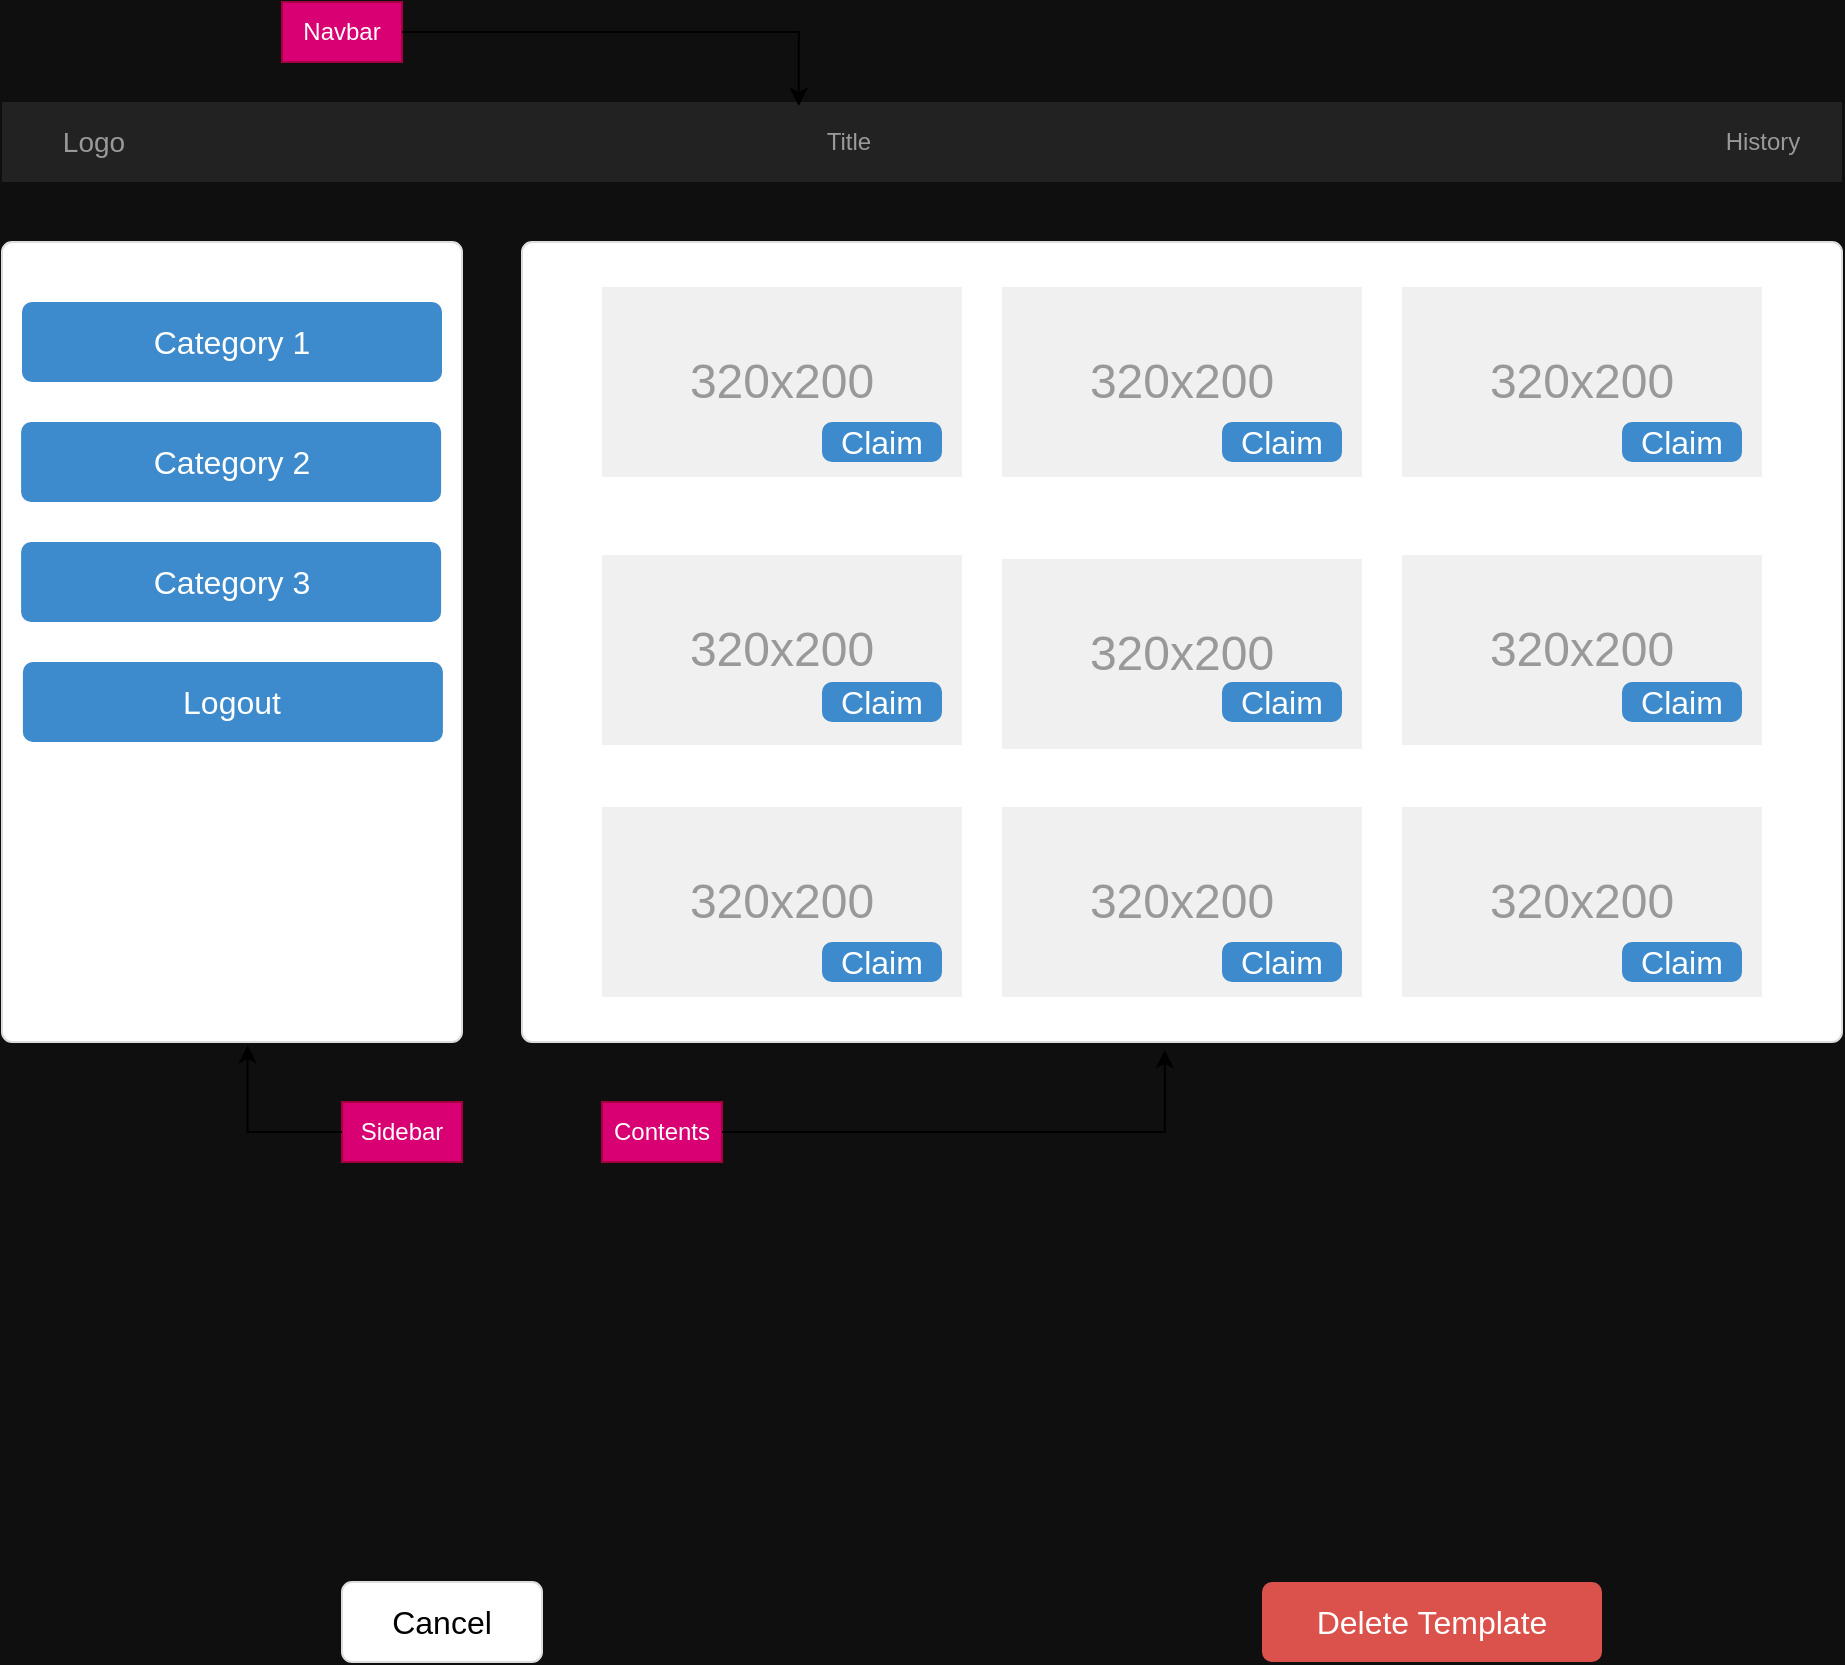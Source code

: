 <mxfile version="24.7.17">
  <diagram name="Page-1" id="c9db0220-8083-56f3-ca83-edcdcd058819">
    <mxGraphModel dx="1050" dy="621" grid="1" gridSize="10" guides="1" tooltips="1" connect="1" arrows="1" fold="1" page="1" pageScale="1.5" pageWidth="826" pageHeight="1169" background="#0F0F0F" math="0" shadow="0">
      <root>
        <mxCell id="0" style=";html=1;" />
        <mxCell id="1" style=";html=1;" parent="0" />
        <mxCell id="3d76a8aef4d5c911-1" value="" style="html=1;shadow=0;shape=mxgraph.bootstrap.rect;fillColor=#222222;strokeColor=none;whiteSpace=wrap;rounded=0;fontSize=12;fontColor=#000000;align=center;gradientColor=none;strokeWidth=15;" parent="1" vertex="1">
          <mxGeometry x="40" y="70" width="920" height="40" as="geometry" />
        </mxCell>
        <mxCell id="3d76a8aef4d5c911-2" value="Logo" style="html=1;shadow=0;dashed=0;fillColor=none;strokeColor=none;shape=mxgraph.bootstrap.rect;fontColor=#999999;fontSize=14;whiteSpace=wrap;" parent="3d76a8aef4d5c911-1" vertex="1">
          <mxGeometry width="92" height="40" as="geometry" />
        </mxCell>
        <mxCell id="3d76a8aef4d5c911-9" value="Title" style="html=1;shadow=0;dashed=0;fillColor=none;strokeColor=none;shape=mxgraph.bootstrap.rect;fontColor=#999999;whiteSpace=wrap;" parent="3d76a8aef4d5c911-1" vertex="1">
          <mxGeometry x="383.2" width="80.5" height="40" as="geometry" />
        </mxCell>
        <mxCell id="3d76a8aef4d5c911-10" value="History" style="html=1;shadow=0;dashed=0;fillColor=none;strokeColor=none;shape=mxgraph.bootstrap.rect;fontColor=#999999;whiteSpace=wrap;" parent="3d76a8aef4d5c911-1" vertex="1">
          <mxGeometry x="839.5" width="80.5" height="40" as="geometry" />
        </mxCell>
        <mxCell id="3d76a8aef4d5c911-11" value="" style="html=1;shadow=0;dashed=0;shape=mxgraph.bootstrap.rrect;rSize=5;strokeColor=#dddddd;rounded=0;fontSize=12;align=center;" parent="1" vertex="1">
          <mxGeometry x="300" y="140" width="660" height="400" as="geometry" />
        </mxCell>
        <mxCell id="3d76a8aef4d5c911-12" value="320x200" style="shape=rect;fontSize=24;fillColor=#f0f0f0;strokeColor=none;fontColor=#999999;whiteSpace=wrap;" parent="3d76a8aef4d5c911-11" vertex="1">
          <mxGeometry x="40" y="22.5" width="180" height="95" as="geometry" />
        </mxCell>
        <mxCell id="HZuMg7388bSTvIwO5-oE-13" value="320x200" style="shape=rect;fontSize=24;fillColor=#f0f0f0;strokeColor=none;fontColor=#999999;whiteSpace=wrap;" vertex="1" parent="3d76a8aef4d5c911-11">
          <mxGeometry x="240" y="22.5" width="180" height="95" as="geometry" />
        </mxCell>
        <mxCell id="HZuMg7388bSTvIwO5-oE-14" value="320x200" style="shape=rect;fontSize=24;fillColor=#f0f0f0;strokeColor=none;fontColor=#999999;whiteSpace=wrap;" vertex="1" parent="3d76a8aef4d5c911-11">
          <mxGeometry x="440" y="22.5" width="180" height="95" as="geometry" />
        </mxCell>
        <mxCell id="HZuMg7388bSTvIwO5-oE-15" value="320x200" style="shape=rect;fontSize=24;fillColor=#f0f0f0;strokeColor=none;fontColor=#999999;whiteSpace=wrap;" vertex="1" parent="3d76a8aef4d5c911-11">
          <mxGeometry x="40" y="156.5" width="180" height="95" as="geometry" />
        </mxCell>
        <mxCell id="HZuMg7388bSTvIwO5-oE-16" value="320x200" style="shape=rect;fontSize=24;fillColor=#f0f0f0;strokeColor=none;fontColor=#999999;whiteSpace=wrap;" vertex="1" parent="3d76a8aef4d5c911-11">
          <mxGeometry x="240" y="158.5" width="180" height="95" as="geometry" />
        </mxCell>
        <mxCell id="HZuMg7388bSTvIwO5-oE-17" value="320x200" style="shape=rect;fontSize=24;fillColor=#f0f0f0;strokeColor=none;fontColor=#999999;whiteSpace=wrap;" vertex="1" parent="3d76a8aef4d5c911-11">
          <mxGeometry x="440" y="156.5" width="180" height="95" as="geometry" />
        </mxCell>
        <mxCell id="HZuMg7388bSTvIwO5-oE-18" value="320x200" style="shape=rect;fontSize=24;fillColor=#f0f0f0;strokeColor=none;fontColor=#999999;whiteSpace=wrap;" vertex="1" parent="3d76a8aef4d5c911-11">
          <mxGeometry x="440" y="282.5" width="180" height="95" as="geometry" />
        </mxCell>
        <mxCell id="HZuMg7388bSTvIwO5-oE-19" value="320x200" style="shape=rect;fontSize=24;fillColor=#f0f0f0;strokeColor=none;fontColor=#999999;whiteSpace=wrap;" vertex="1" parent="3d76a8aef4d5c911-11">
          <mxGeometry x="240" y="282.5" width="180" height="95" as="geometry" />
        </mxCell>
        <mxCell id="HZuMg7388bSTvIwO5-oE-20" value="320x200" style="shape=rect;fontSize=24;fillColor=#f0f0f0;strokeColor=none;fontColor=#999999;whiteSpace=wrap;" vertex="1" parent="3d76a8aef4d5c911-11">
          <mxGeometry x="40" y="282.5" width="180" height="95" as="geometry" />
        </mxCell>
        <mxCell id="3d76a8aef4d5c911-51" value="Claim" style="html=1;shadow=0;dashed=0;shape=mxgraph.bootstrap.rrect;align=center;rSize=5;strokeColor=none;fillColor=#3D8BCD;fontColor=#ffffff;fontSize=16;whiteSpace=wrap;rounded=0;" parent="3d76a8aef4d5c911-11" vertex="1">
          <mxGeometry x="150" y="90" width="60" height="20" as="geometry" />
        </mxCell>
        <mxCell id="HZuMg7388bSTvIwO5-oE-21" value="Claim" style="html=1;shadow=0;dashed=0;shape=mxgraph.bootstrap.rrect;align=center;rSize=5;strokeColor=none;fillColor=#3D8BCD;fontColor=#ffffff;fontSize=16;whiteSpace=wrap;rounded=0;" vertex="1" parent="3d76a8aef4d5c911-11">
          <mxGeometry x="350" y="90" width="60" height="20" as="geometry" />
        </mxCell>
        <mxCell id="HZuMg7388bSTvIwO5-oE-22" value="Claim" style="html=1;shadow=0;dashed=0;shape=mxgraph.bootstrap.rrect;align=center;rSize=5;strokeColor=none;fillColor=#3D8BCD;fontColor=#ffffff;fontSize=16;whiteSpace=wrap;rounded=0;" vertex="1" parent="3d76a8aef4d5c911-11">
          <mxGeometry x="550" y="90" width="60" height="20" as="geometry" />
        </mxCell>
        <mxCell id="HZuMg7388bSTvIwO5-oE-23" value="Claim" style="html=1;shadow=0;dashed=0;shape=mxgraph.bootstrap.rrect;align=center;rSize=5;strokeColor=none;fillColor=#3D8BCD;fontColor=#ffffff;fontSize=16;whiteSpace=wrap;rounded=0;" vertex="1" parent="3d76a8aef4d5c911-11">
          <mxGeometry x="150" y="220" width="60" height="20" as="geometry" />
        </mxCell>
        <mxCell id="HZuMg7388bSTvIwO5-oE-24" value="Claim" style="html=1;shadow=0;dashed=0;shape=mxgraph.bootstrap.rrect;align=center;rSize=5;strokeColor=none;fillColor=#3D8BCD;fontColor=#ffffff;fontSize=16;whiteSpace=wrap;rounded=0;" vertex="1" parent="3d76a8aef4d5c911-11">
          <mxGeometry x="350" y="220" width="60" height="20" as="geometry" />
        </mxCell>
        <mxCell id="HZuMg7388bSTvIwO5-oE-25" value="Claim" style="html=1;shadow=0;dashed=0;shape=mxgraph.bootstrap.rrect;align=center;rSize=5;strokeColor=none;fillColor=#3D8BCD;fontColor=#ffffff;fontSize=16;whiteSpace=wrap;rounded=0;" vertex="1" parent="3d76a8aef4d5c911-11">
          <mxGeometry x="550" y="220" width="60" height="20" as="geometry" />
        </mxCell>
        <mxCell id="HZuMg7388bSTvIwO5-oE-26" value="Claim" style="html=1;shadow=0;dashed=0;shape=mxgraph.bootstrap.rrect;align=center;rSize=5;strokeColor=none;fillColor=#3D8BCD;fontColor=#ffffff;fontSize=16;whiteSpace=wrap;rounded=0;" vertex="1" parent="3d76a8aef4d5c911-11">
          <mxGeometry x="150" y="350" width="60" height="20" as="geometry" />
        </mxCell>
        <mxCell id="HZuMg7388bSTvIwO5-oE-27" value="Claim" style="html=1;shadow=0;dashed=0;shape=mxgraph.bootstrap.rrect;align=center;rSize=5;strokeColor=none;fillColor=#3D8BCD;fontColor=#ffffff;fontSize=16;whiteSpace=wrap;rounded=0;" vertex="1" parent="3d76a8aef4d5c911-11">
          <mxGeometry x="350" y="350" width="60" height="20" as="geometry" />
        </mxCell>
        <mxCell id="HZuMg7388bSTvIwO5-oE-28" value="Claim" style="html=1;shadow=0;dashed=0;shape=mxgraph.bootstrap.rrect;align=center;rSize=5;strokeColor=none;fillColor=#3D8BCD;fontColor=#ffffff;fontSize=16;whiteSpace=wrap;rounded=0;" vertex="1" parent="3d76a8aef4d5c911-11">
          <mxGeometry x="550" y="350" width="60" height="20" as="geometry" />
        </mxCell>
        <mxCell id="3d76a8aef4d5c911-52" value="Cancel" style="html=1;shadow=0;dashed=0;shape=mxgraph.bootstrap.rrect;align=center;rSize=5;strokeColor=#dddddd;fontSize=16;whiteSpace=wrap;rounded=0;" parent="1" vertex="1">
          <mxGeometry x="210" y="810" width="100" height="40" as="geometry" />
        </mxCell>
        <mxCell id="3d76a8aef4d5c911-53" value="Delete Template" style="html=1;shadow=0;dashed=0;shape=mxgraph.bootstrap.rrect;align=center;rSize=5;strokeColor=none;fillColor=#DB524C;fontColor=#ffffff;fontSize=16;whiteSpace=wrap;rounded=0;" parent="1" vertex="1">
          <mxGeometry x="670" y="810" width="170" height="40" as="geometry" />
        </mxCell>
        <mxCell id="3d76a8aef4d5c911-54" value="" style="html=1;shadow=0;dashed=0;shape=mxgraph.bootstrap.rrect;rSize=5;strokeColor=#dddddd;rounded=0;fontSize=12;align=center;" parent="1" vertex="1">
          <mxGeometry x="40" y="140" width="230" height="400" as="geometry" />
        </mxCell>
        <mxCell id="3d76a8aef4d5c911-56" value="" style="html=1;shadow=0;dashed=0;shape=mxgraph.bootstrap.anchor;fontSize=26;align=left;whiteSpace=wrap;" parent="3d76a8aef4d5c911-54" vertex="1">
          <mxGeometry x="10.455" y="220" width="209.091" height="40" as="geometry" />
        </mxCell>
        <mxCell id="3d76a8aef4d5c911-58" value="Category 1" style="html=1;shadow=0;dashed=0;shape=mxgraph.bootstrap.rrect;rSize=5;fontSize=16;fillColor=#3D8BCD;strokeColor=none;fontColor=#ffffff;whiteSpace=wrap;" parent="3d76a8aef4d5c911-54" vertex="1">
          <mxGeometry y="1" width="210" height="40" relative="1" as="geometry">
            <mxPoint x="10" y="-370" as="offset" />
          </mxGeometry>
        </mxCell>
        <mxCell id="HZuMg7388bSTvIwO5-oE-4" value="Category 2" style="html=1;shadow=0;dashed=0;shape=mxgraph.bootstrap.rrect;rSize=5;fontSize=16;fillColor=#3D8BCD;strokeColor=none;fontColor=#ffffff;whiteSpace=wrap;" vertex="1" parent="3d76a8aef4d5c911-54">
          <mxGeometry x="9.55" y="90" width="210" height="40" as="geometry" />
        </mxCell>
        <mxCell id="HZuMg7388bSTvIwO5-oE-5" value="Category 3" style="html=1;shadow=0;dashed=0;shape=mxgraph.bootstrap.rrect;rSize=5;fontSize=16;fillColor=#3D8BCD;strokeColor=none;fontColor=#ffffff;whiteSpace=wrap;" vertex="1" parent="3d76a8aef4d5c911-54">
          <mxGeometry x="9.55" y="150" width="210" height="40" as="geometry" />
        </mxCell>
        <mxCell id="HZuMg7388bSTvIwO5-oE-11" value="Logout" style="html=1;shadow=0;dashed=0;shape=mxgraph.bootstrap.rrect;rSize=5;fontSize=16;fillColor=#3D8BCD;strokeColor=none;fontColor=#ffffff;whiteSpace=wrap;" vertex="1" parent="3d76a8aef4d5c911-54">
          <mxGeometry x="10.45" y="210" width="210" height="40" as="geometry" />
        </mxCell>
        <mxCell id="HZuMg7388bSTvIwO5-oE-29" value="Navbar" style="text;html=1;align=center;verticalAlign=middle;whiteSpace=wrap;rounded=0;fillColor=#d80073;fontColor=#ffffff;strokeColor=#A50040;" vertex="1" parent="1">
          <mxGeometry x="180" y="20" width="60" height="30" as="geometry" />
        </mxCell>
        <mxCell id="HZuMg7388bSTvIwO5-oE-30" style="edgeStyle=orthogonalEdgeStyle;rounded=0;orthogonalLoop=1;jettySize=auto;html=1;exitX=1;exitY=0.5;exitDx=0;exitDy=0;entryX=0.433;entryY=0.05;entryDx=0;entryDy=0;entryPerimeter=0;" edge="1" parent="1" source="HZuMg7388bSTvIwO5-oE-29" target="3d76a8aef4d5c911-1">
          <mxGeometry relative="1" as="geometry" />
        </mxCell>
        <mxCell id="HZuMg7388bSTvIwO5-oE-32" value="Sidebar" style="text;html=1;align=center;verticalAlign=middle;whiteSpace=wrap;rounded=0;fillColor=#d80073;fontColor=#ffffff;strokeColor=#A50040;" vertex="1" parent="1">
          <mxGeometry x="210" y="570" width="60" height="30" as="geometry" />
        </mxCell>
        <mxCell id="HZuMg7388bSTvIwO5-oE-33" style="edgeStyle=orthogonalEdgeStyle;rounded=0;orthogonalLoop=1;jettySize=auto;html=1;exitX=0;exitY=0.5;exitDx=0;exitDy=0;entryX=0.534;entryY=1.004;entryDx=0;entryDy=0;entryPerimeter=0;" edge="1" parent="1" source="HZuMg7388bSTvIwO5-oE-32" target="3d76a8aef4d5c911-54">
          <mxGeometry relative="1" as="geometry" />
        </mxCell>
        <mxCell id="HZuMg7388bSTvIwO5-oE-34" value="Contents" style="text;html=1;align=center;verticalAlign=middle;whiteSpace=wrap;rounded=0;fillColor=#d80073;fontColor=#ffffff;strokeColor=#A50040;" vertex="1" parent="1">
          <mxGeometry x="340" y="570" width="60" height="30" as="geometry" />
        </mxCell>
        <mxCell id="HZuMg7388bSTvIwO5-oE-36" style="edgeStyle=orthogonalEdgeStyle;rounded=0;orthogonalLoop=1;jettySize=auto;html=1;exitX=1;exitY=0.5;exitDx=0;exitDy=0;entryX=0.487;entryY=1.01;entryDx=0;entryDy=0;entryPerimeter=0;" edge="1" parent="1" source="HZuMg7388bSTvIwO5-oE-34" target="3d76a8aef4d5c911-11">
          <mxGeometry relative="1" as="geometry" />
        </mxCell>
      </root>
    </mxGraphModel>
  </diagram>
</mxfile>
